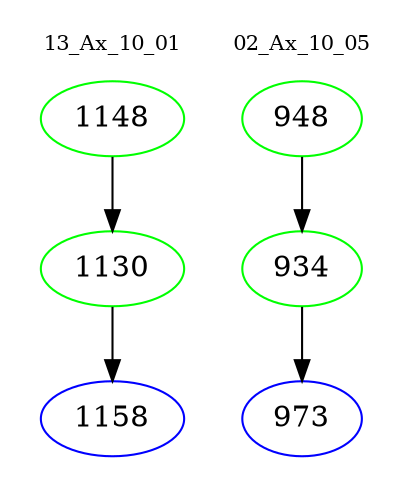 digraph{
subgraph cluster_0 {
color = white
label = "13_Ax_10_01";
fontsize=10;
T0_1148 [label="1148", color="green"]
T0_1148 -> T0_1130 [color="black"]
T0_1130 [label="1130", color="green"]
T0_1130 -> T0_1158 [color="black"]
T0_1158 [label="1158", color="blue"]
}
subgraph cluster_1 {
color = white
label = "02_Ax_10_05";
fontsize=10;
T1_948 [label="948", color="green"]
T1_948 -> T1_934 [color="black"]
T1_934 [label="934", color="green"]
T1_934 -> T1_973 [color="black"]
T1_973 [label="973", color="blue"]
}
}
